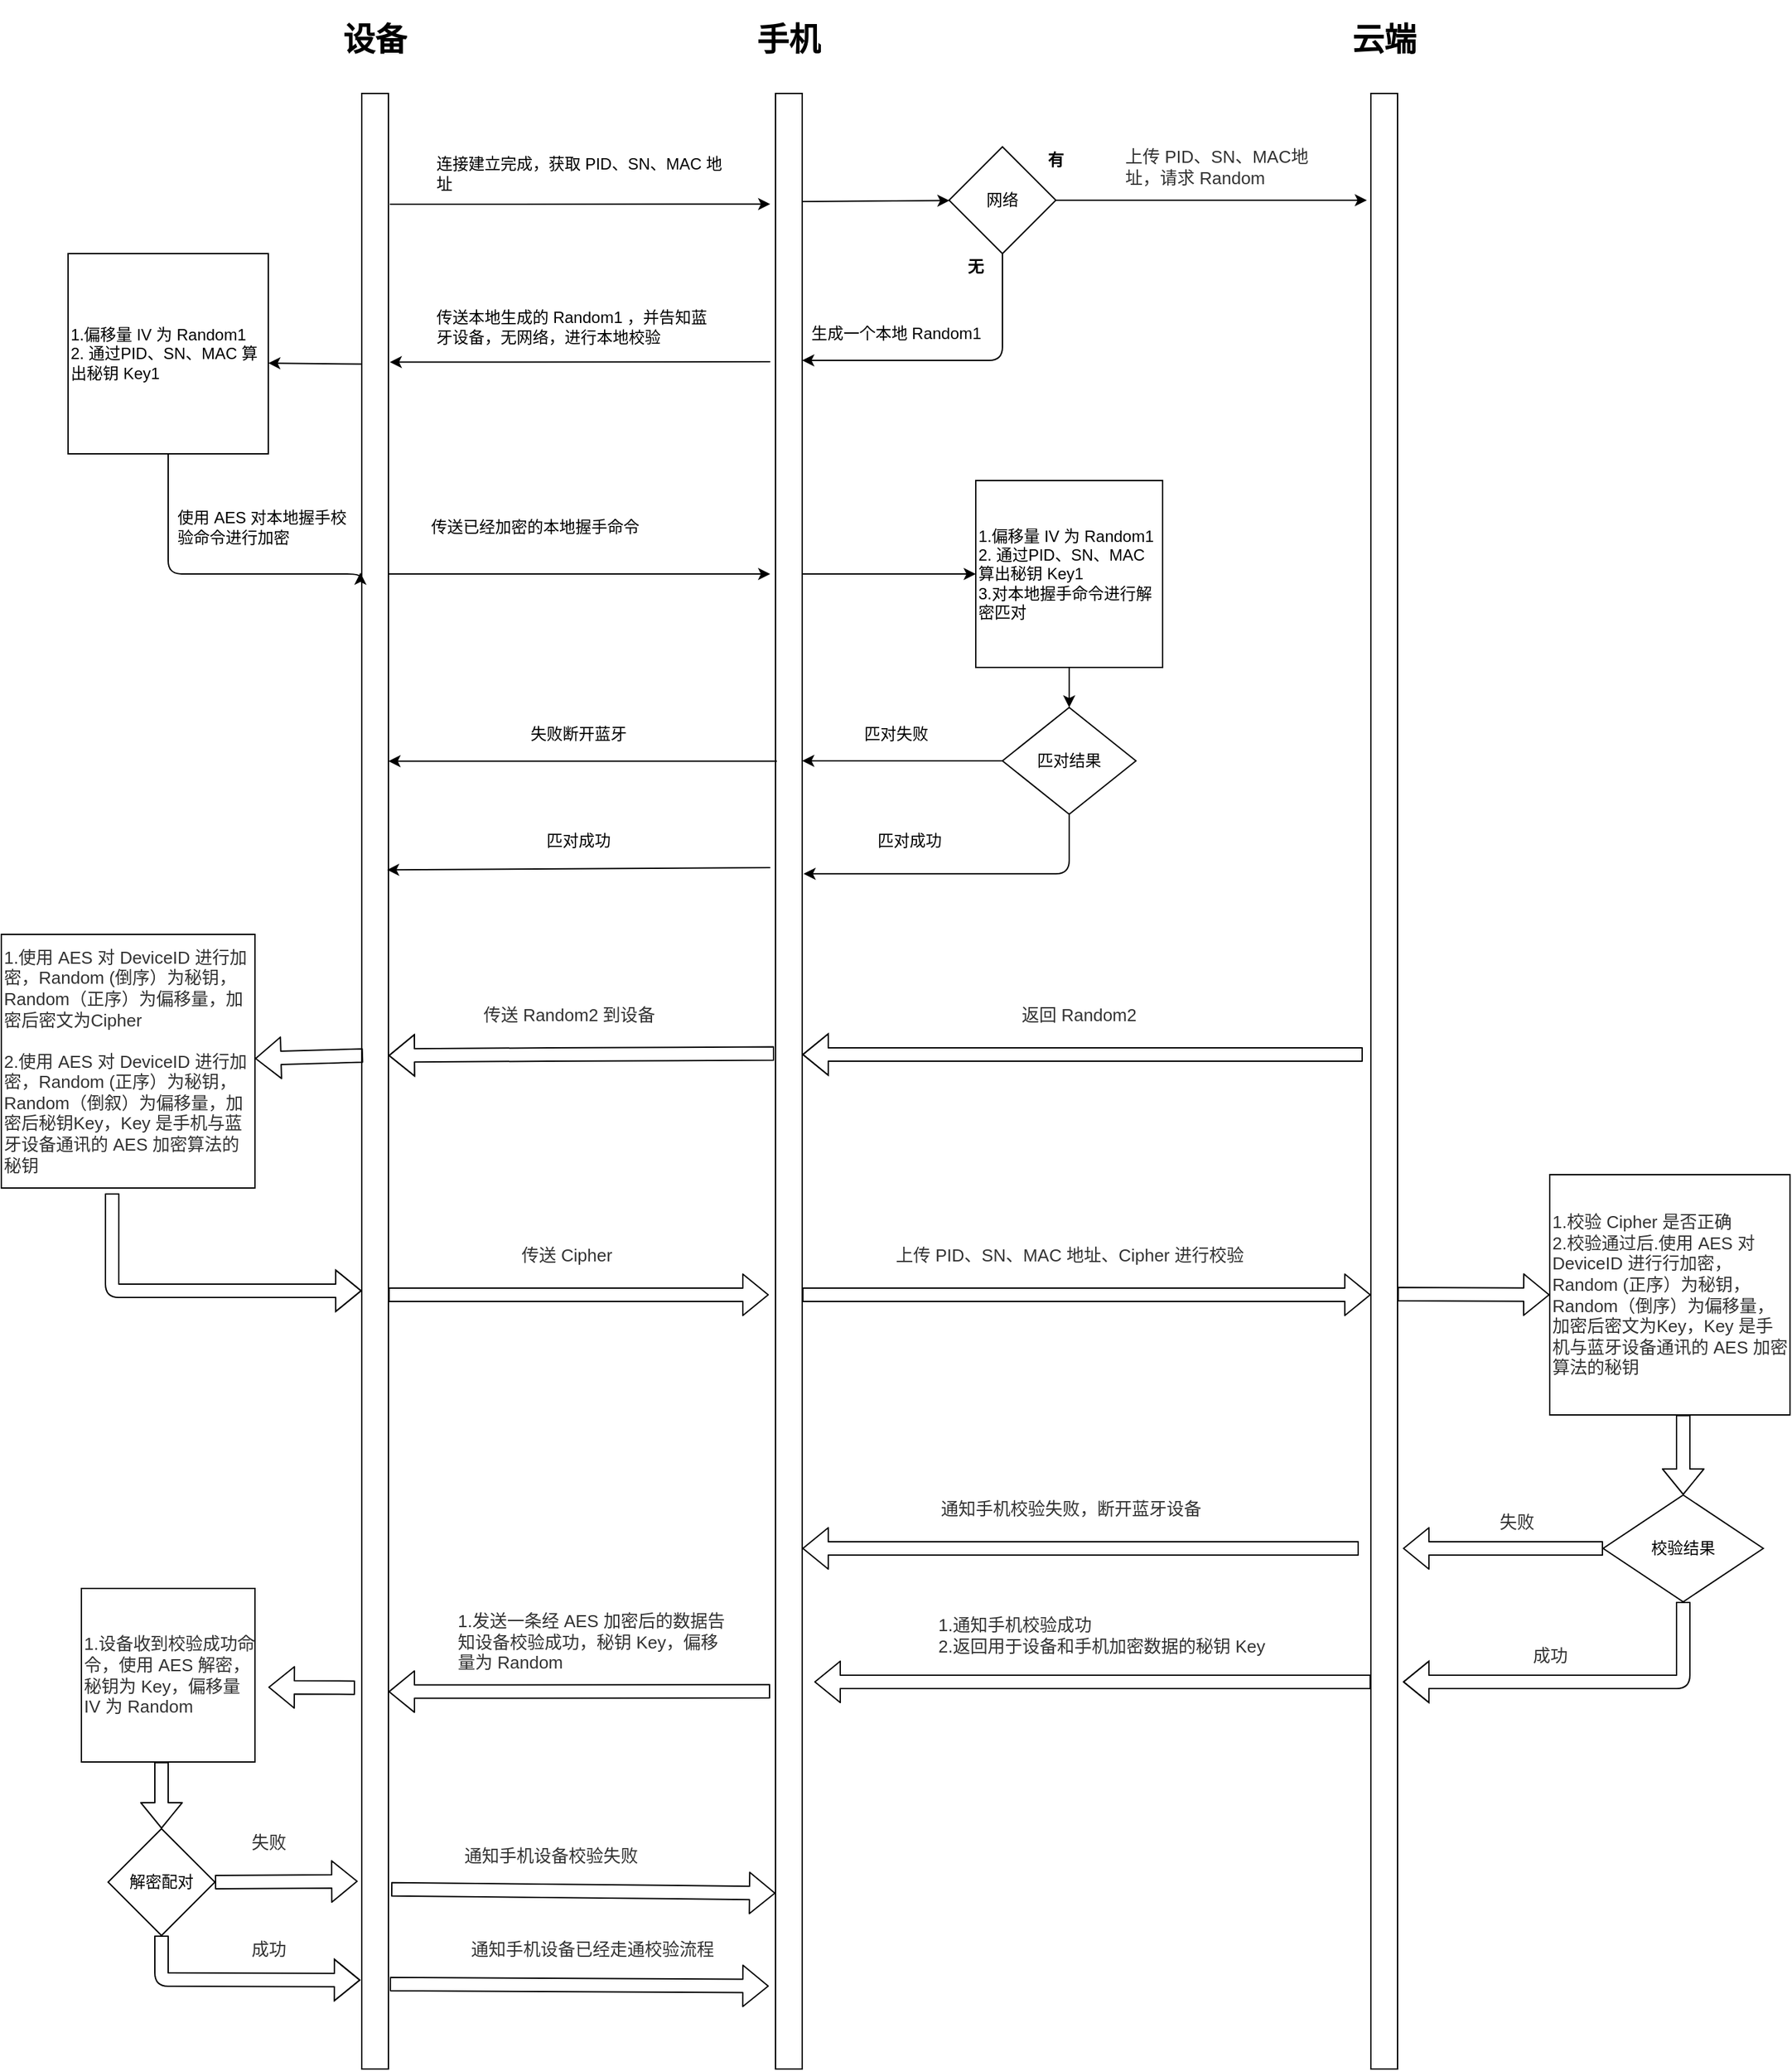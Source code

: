 <mxfile version="13.10.0" type="github">
  <diagram id="dTv-93EM_RmVQyCPUept" name="Page-1">
    <mxGraphModel dx="1666" dy="826" grid="1" gridSize="10" guides="1" tooltips="1" connect="1" arrows="1" fold="1" page="1" pageScale="1" pageWidth="827" pageHeight="1169" math="0" shadow="0">
      <root>
        <mxCell id="0" />
        <mxCell id="1" parent="0" />
        <mxCell id="yKtU-O180s96aIhzvy2C-3" value="" style="html=1;points=[];perimeter=orthogonalPerimeter;" vertex="1" parent="1">
          <mxGeometry x="630" y="160" width="20" height="1480" as="geometry" />
        </mxCell>
        <mxCell id="yKtU-O180s96aIhzvy2C-4" value="" style="html=1;points=[];perimeter=orthogonalPerimeter;" vertex="1" parent="1">
          <mxGeometry x="1076" y="160" width="20" height="1480" as="geometry" />
        </mxCell>
        <mxCell id="yKtU-O180s96aIhzvy2C-8" value="&lt;h1&gt;设备&lt;/h1&gt;&lt;p&gt;&lt;br&gt;&lt;/p&gt;" style="text;html=1;strokeColor=none;fillColor=none;spacing=5;spacingTop=-20;whiteSpace=wrap;overflow=hidden;rounded=0;align=center;" vertex="1" parent="1">
          <mxGeometry x="270" y="100" width="120" height="40" as="geometry" />
        </mxCell>
        <mxCell id="yKtU-O180s96aIhzvy2C-9" value="&lt;h1&gt;手机&lt;/h1&gt;&lt;p&gt;&lt;br&gt;&lt;/p&gt;" style="text;html=1;strokeColor=none;fillColor=none;spacing=5;spacingTop=-20;whiteSpace=wrap;overflow=hidden;rounded=0;align=center;" vertex="1" parent="1">
          <mxGeometry x="580" y="100" width="120" height="40" as="geometry" />
        </mxCell>
        <mxCell id="yKtU-O180s96aIhzvy2C-10" value="&lt;h1&gt;云端&lt;/h1&gt;&lt;p&gt;&lt;br&gt;&lt;/p&gt;" style="text;html=1;strokeColor=none;fillColor=none;spacing=5;spacingTop=-20;whiteSpace=wrap;overflow=hidden;rounded=0;align=center;" vertex="1" parent="1">
          <mxGeometry x="1026" y="100" width="120" height="40" as="geometry" />
        </mxCell>
        <mxCell id="yKtU-O180s96aIhzvy2C-1" value="" style="html=1;points=[];perimeter=orthogonalPerimeter;" vertex="1" parent="1">
          <mxGeometry x="320" y="160" width="20" height="1480" as="geometry" />
        </mxCell>
        <mxCell id="yKtU-O180s96aIhzvy2C-12" value="连接建立完成，获取 PID、SN、MAC 地址" style="text;html=1;strokeColor=none;fillColor=none;align=left;verticalAlign=middle;whiteSpace=wrap;rounded=0;" vertex="1" parent="1">
          <mxGeometry x="374" y="210" width="216" height="20" as="geometry" />
        </mxCell>
        <mxCell id="yKtU-O180s96aIhzvy2C-13" value="" style="endArrow=classic;html=1;" edge="1" parent="1" target="yKtU-O180s96aIhzvy2C-14">
          <mxGeometry width="50" height="50" relative="1" as="geometry">
            <mxPoint x="650" y="241" as="sourcePoint" />
            <mxPoint x="720" y="244" as="targetPoint" />
          </mxGeometry>
        </mxCell>
        <mxCell id="yKtU-O180s96aIhzvy2C-14" value="网络" style="rhombus;whiteSpace=wrap;html=1;align=center;" vertex="1" parent="1">
          <mxGeometry x="760" y="200" width="80" height="80" as="geometry" />
        </mxCell>
        <mxCell id="yKtU-O180s96aIhzvy2C-15" value="" style="endArrow=classic;html=1;exitX=1;exitY=0.5;exitDx=0;exitDy=0;" edge="1" parent="1" source="yKtU-O180s96aIhzvy2C-14">
          <mxGeometry width="50" height="50" relative="1" as="geometry">
            <mxPoint x="510" y="410" as="sourcePoint" />
            <mxPoint x="1073" y="240" as="targetPoint" />
          </mxGeometry>
        </mxCell>
        <mxCell id="yKtU-O180s96aIhzvy2C-16" value="有" style="text;html=1;strokeColor=none;fillColor=none;align=center;verticalAlign=middle;whiteSpace=wrap;rounded=0;fontStyle=1" vertex="1" parent="1">
          <mxGeometry x="820" y="200" width="40" height="20" as="geometry" />
        </mxCell>
        <mxCell id="yKtU-O180s96aIhzvy2C-17" value="" style="edgeStyle=segmentEdgeStyle;endArrow=classic;html=1;exitX=0.5;exitY=1;exitDx=0;exitDy=0;" edge="1" parent="1" source="yKtU-O180s96aIhzvy2C-14">
          <mxGeometry width="50" height="50" relative="1" as="geometry">
            <mxPoint x="510" y="410" as="sourcePoint" />
            <mxPoint x="650" y="360" as="targetPoint" />
            <Array as="points">
              <mxPoint x="800" y="360" />
            </Array>
          </mxGeometry>
        </mxCell>
        <mxCell id="yKtU-O180s96aIhzvy2C-18" value="无" style="text;html=1;strokeColor=none;fillColor=none;align=center;verticalAlign=middle;whiteSpace=wrap;rounded=0;fontStyle=1" vertex="1" parent="1">
          <mxGeometry x="760" y="280" width="40" height="20" as="geometry" />
        </mxCell>
        <mxCell id="yKtU-O180s96aIhzvy2C-19" value="&lt;span style=&quot;color: rgb(50 , 50 , 50) ; font-size: 13px ; text-align: center ; background-color: rgba(255 , 255 , 255 , 0.01)&quot;&gt;上传 PID、SN、MAC地址，请求 Random&amp;nbsp;&lt;/span&gt;" style="text;html=1;strokeColor=none;fillColor=none;align=left;verticalAlign=middle;whiteSpace=wrap;rounded=0;" vertex="1" parent="1">
          <mxGeometry x="890" y="200" width="160" height="30" as="geometry" />
        </mxCell>
        <mxCell id="yKtU-O180s96aIhzvy2C-20" value="" style="endArrow=classic;html=1;exitX=0.05;exitY=0.338;exitDx=0;exitDy=0;exitPerimeter=0;" edge="1" parent="1" source="yKtU-O180s96aIhzvy2C-3" target="yKtU-O180s96aIhzvy2C-1">
          <mxGeometry width="50" height="50" relative="1" as="geometry">
            <mxPoint x="510" y="410" as="sourcePoint" />
            <mxPoint x="560" y="360" as="targetPoint" />
          </mxGeometry>
        </mxCell>
        <mxCell id="yKtU-O180s96aIhzvy2C-21" value="传送本地生成的 Random1 ，并告知蓝牙设备，无网络，进行本地校验" style="text;html=1;strokeColor=none;fillColor=none;align=left;verticalAlign=middle;whiteSpace=wrap;rounded=0;" vertex="1" parent="1">
          <mxGeometry x="374" y="320" width="216" height="30" as="geometry" />
        </mxCell>
        <mxCell id="yKtU-O180s96aIhzvy2C-23" value="生成一个本地 Random1" style="text;html=1;align=center;verticalAlign=middle;resizable=0;points=[];autosize=1;" vertex="1" parent="1">
          <mxGeometry x="650" y="330" width="140" height="20" as="geometry" />
        </mxCell>
        <mxCell id="yKtU-O180s96aIhzvy2C-24" value="" style="endArrow=classic;html=1;exitX=0;exitY=0.137;exitDx=0;exitDy=0;exitPerimeter=0;entryX=1;entryY=0.547;entryDx=0;entryDy=0;entryPerimeter=0;" edge="1" parent="1" source="yKtU-O180s96aIhzvy2C-1" target="yKtU-O180s96aIhzvy2C-25">
          <mxGeometry width="50" height="50" relative="1" as="geometry">
            <mxPoint x="321" y="349" as="sourcePoint" />
            <mxPoint x="249" y="349" as="targetPoint" />
          </mxGeometry>
        </mxCell>
        <mxCell id="yKtU-O180s96aIhzvy2C-25" value="1.偏移量 IV 为 Random1&lt;br&gt;2. 通过PID、SN、MAC 算出秘钥 Key1" style="whiteSpace=wrap;html=1;aspect=fixed;align=left;" vertex="1" parent="1">
          <mxGeometry x="100" y="280" width="150" height="150" as="geometry" />
        </mxCell>
        <mxCell id="yKtU-O180s96aIhzvy2C-28" value="" style="edgeStyle=segmentEdgeStyle;endArrow=classic;html=1;exitX=0.5;exitY=1;exitDx=0;exitDy=0;" edge="1" parent="1" source="yKtU-O180s96aIhzvy2C-25">
          <mxGeometry width="50" height="50" relative="1" as="geometry">
            <mxPoint x="140" y="600" as="sourcePoint" />
            <mxPoint x="319" y="519" as="targetPoint" />
            <Array as="points">
              <mxPoint x="175" y="520" />
              <mxPoint x="319" y="520" />
            </Array>
          </mxGeometry>
        </mxCell>
        <mxCell id="yKtU-O180s96aIhzvy2C-29" value="使用 AES 对本地握手校验命令进行加密" style="text;html=1;strokeColor=none;fillColor=none;align=left;verticalAlign=middle;whiteSpace=wrap;rounded=0;" vertex="1" parent="1">
          <mxGeometry x="180" y="470" width="130" height="30" as="geometry" />
        </mxCell>
        <mxCell id="yKtU-O180s96aIhzvy2C-31" value="" style="endArrow=classic;html=1;" edge="1" parent="1">
          <mxGeometry width="50" height="50" relative="1" as="geometry">
            <mxPoint x="340" y="520" as="sourcePoint" />
            <mxPoint x="626" y="520" as="targetPoint" />
          </mxGeometry>
        </mxCell>
        <mxCell id="yKtU-O180s96aIhzvy2C-32" value="传送已经加密的本地握手命令" style="text;html=1;strokeColor=none;fillColor=none;align=left;verticalAlign=middle;whiteSpace=wrap;rounded=0;" vertex="1" parent="1">
          <mxGeometry x="370" y="470" width="210" height="30" as="geometry" />
        </mxCell>
        <mxCell id="yKtU-O180s96aIhzvy2C-38" value="" style="edgeStyle=orthogonalEdgeStyle;rounded=0;orthogonalLoop=1;jettySize=auto;html=1;" edge="1" parent="1" source="yKtU-O180s96aIhzvy2C-34" target="yKtU-O180s96aIhzvy2C-37">
          <mxGeometry relative="1" as="geometry" />
        </mxCell>
        <mxCell id="yKtU-O180s96aIhzvy2C-34" value="&lt;span&gt;1.偏移量 IV 为 Random1&lt;/span&gt;&lt;br&gt;&lt;span&gt;2. 通过PID、SN、MAC 算出秘钥 Key1&lt;br&gt;3.对本地握手命令进行解密匹对&lt;br&gt;&lt;/span&gt;" style="whiteSpace=wrap;html=1;aspect=fixed;align=left;" vertex="1" parent="1">
          <mxGeometry x="780" y="450" width="140" height="140" as="geometry" />
        </mxCell>
        <mxCell id="yKtU-O180s96aIhzvy2C-35" value="" style="endArrow=classic;html=1;" edge="1" parent="1" target="yKtU-O180s96aIhzvy2C-34">
          <mxGeometry width="50" height="50" relative="1" as="geometry">
            <mxPoint x="650" y="520" as="sourcePoint" />
            <mxPoint x="700" y="470" as="targetPoint" />
          </mxGeometry>
        </mxCell>
        <mxCell id="yKtU-O180s96aIhzvy2C-36" value="" style="endArrow=classic;html=1;entryX=-0.2;entryY=0.056;entryDx=0;entryDy=0;entryPerimeter=0;" edge="1" parent="1" target="yKtU-O180s96aIhzvy2C-3">
          <mxGeometry width="50" height="50" relative="1" as="geometry">
            <mxPoint x="341" y="243" as="sourcePoint" />
            <mxPoint x="600" y="250" as="targetPoint" />
          </mxGeometry>
        </mxCell>
        <mxCell id="yKtU-O180s96aIhzvy2C-37" value="匹对结果" style="rhombus;whiteSpace=wrap;html=1;align=center;" vertex="1" parent="1">
          <mxGeometry x="800" y="620" width="100" height="80" as="geometry" />
        </mxCell>
        <mxCell id="yKtU-O180s96aIhzvy2C-39" value="" style="endArrow=classic;html=1;exitX=0;exitY=0.5;exitDx=0;exitDy=0;" edge="1" parent="1" source="yKtU-O180s96aIhzvy2C-37" target="yKtU-O180s96aIhzvy2C-3">
          <mxGeometry width="50" height="50" relative="1" as="geometry">
            <mxPoint x="710" y="660" as="sourcePoint" />
            <mxPoint x="760" y="610" as="targetPoint" />
          </mxGeometry>
        </mxCell>
        <mxCell id="yKtU-O180s96aIhzvy2C-40" value="匹对失败" style="text;html=1;align=center;verticalAlign=middle;resizable=0;points=[];autosize=1;" vertex="1" parent="1">
          <mxGeometry x="690" y="630" width="60" height="20" as="geometry" />
        </mxCell>
        <mxCell id="yKtU-O180s96aIhzvy2C-41" value="失败断开蓝牙" style="text;html=1;align=center;verticalAlign=middle;resizable=0;points=[];autosize=1;" vertex="1" parent="1">
          <mxGeometry x="437" y="630" width="90" height="20" as="geometry" />
        </mxCell>
        <mxCell id="yKtU-O180s96aIhzvy2C-42" value="" style="edgeStyle=segmentEdgeStyle;endArrow=classic;html=1;exitX=0.5;exitY=1;exitDx=0;exitDy=0;entryX=1.05;entryY=0.395;entryDx=0;entryDy=0;entryPerimeter=0;" edge="1" parent="1" source="yKtU-O180s96aIhzvy2C-37" target="yKtU-O180s96aIhzvy2C-3">
          <mxGeometry width="50" height="50" relative="1" as="geometry">
            <mxPoint x="740" y="800" as="sourcePoint" />
            <mxPoint x="720" y="750" as="targetPoint" />
            <Array as="points">
              <mxPoint x="850" y="745" />
            </Array>
          </mxGeometry>
        </mxCell>
        <mxCell id="yKtU-O180s96aIhzvy2C-43" value="匹对成功" style="text;html=1;align=center;verticalAlign=middle;resizable=0;points=[];autosize=1;" vertex="1" parent="1">
          <mxGeometry x="700" y="710" width="60" height="20" as="geometry" />
        </mxCell>
        <mxCell id="yKtU-O180s96aIhzvy2C-44" value="" style="endArrow=classic;html=1;entryX=0.95;entryY=0.393;entryDx=0;entryDy=0;entryPerimeter=0;" edge="1" parent="1" target="yKtU-O180s96aIhzvy2C-1">
          <mxGeometry width="50" height="50" relative="1" as="geometry">
            <mxPoint x="626" y="740" as="sourcePoint" />
            <mxPoint x="490" y="720" as="targetPoint" />
          </mxGeometry>
        </mxCell>
        <mxCell id="yKtU-O180s96aIhzvy2C-45" value="匹对成功" style="text;html=1;align=center;verticalAlign=middle;resizable=0;points=[];autosize=1;" vertex="1" parent="1">
          <mxGeometry x="452" y="710" width="60" height="20" as="geometry" />
        </mxCell>
        <mxCell id="yKtU-O180s96aIhzvy2C-46" value="" style="endArrow=classic;html=1;entryX=1.05;entryY=0.136;entryDx=0;entryDy=0;entryPerimeter=0;" edge="1" parent="1" target="yKtU-O180s96aIhzvy2C-1">
          <mxGeometry width="50" height="50" relative="1" as="geometry">
            <mxPoint x="626" y="361" as="sourcePoint" />
            <mxPoint x="580" y="370" as="targetPoint" />
          </mxGeometry>
        </mxCell>
        <mxCell id="yKtU-O180s96aIhzvy2C-47" value="" style="shape=flexArrow;endArrow=classic;html=1;fontColor=#000000;" edge="1" parent="1" target="yKtU-O180s96aIhzvy2C-3">
          <mxGeometry width="50" height="50" relative="1" as="geometry">
            <mxPoint x="1070" y="880" as="sourcePoint" />
            <mxPoint x="790" y="790" as="targetPoint" />
            <Array as="points">
              <mxPoint x="840" y="880" />
            </Array>
          </mxGeometry>
        </mxCell>
        <mxCell id="yKtU-O180s96aIhzvy2C-48" value="&lt;span style=&quot;color: rgb(50 , 50 , 50) ; font-size: 13px ; background-color: rgba(255 , 255 , 255 , 0.01)&quot;&gt;返回 Random2&lt;/span&gt;" style="text;html=1;align=center;verticalAlign=middle;resizable=0;points=[];autosize=1;" vertex="1" parent="1">
          <mxGeometry x="807" y="840" width="100" height="20" as="geometry" />
        </mxCell>
        <mxCell id="yKtU-O180s96aIhzvy2C-49" value="" style="shape=flexArrow;endArrow=classic;html=1;fontColor=#000000;exitX=-0.05;exitY=0.486;exitDx=0;exitDy=0;exitPerimeter=0;entryX=1;entryY=0.487;entryDx=0;entryDy=0;entryPerimeter=0;" edge="1" parent="1" source="yKtU-O180s96aIhzvy2C-3" target="yKtU-O180s96aIhzvy2C-1">
          <mxGeometry width="50" height="50" relative="1" as="geometry">
            <mxPoint x="450" y="920" as="sourcePoint" />
            <mxPoint x="500" y="870" as="targetPoint" />
            <Array as="points">
              <mxPoint x="460" y="880" />
            </Array>
          </mxGeometry>
        </mxCell>
        <mxCell id="yKtU-O180s96aIhzvy2C-50" value="&lt;span style=&quot;color: rgb(50 , 50 , 50) ; font-size: 13px ; background-color: rgba(255 , 255 , 255 , 0.01)&quot;&gt;传送 Random2 到设备&lt;/span&gt;" style="text;html=1;align=center;verticalAlign=middle;resizable=0;points=[];autosize=1;" vertex="1" parent="1">
          <mxGeometry x="405" y="840" width="140" height="20" as="geometry" />
        </mxCell>
        <mxCell id="yKtU-O180s96aIhzvy2C-51" value="" style="shape=flexArrow;endArrow=classic;html=1;fontColor=#000000;exitX=0.05;exitY=0.487;exitDx=0;exitDy=0;exitPerimeter=0;" edge="1" parent="1" source="yKtU-O180s96aIhzvy2C-1">
          <mxGeometry width="50" height="50" relative="1" as="geometry">
            <mxPoint x="210" y="890" as="sourcePoint" />
            <mxPoint x="240" y="883" as="targetPoint" />
          </mxGeometry>
        </mxCell>
        <mxCell id="yKtU-O180s96aIhzvy2C-52" value="&lt;div style=&quot;resize: none ; outline: none ; font-size: 13px ; color: rgb(50 , 50 , 50) ; background-color: rgba(255 , 255 , 255 , 0.01)&quot;&gt;1.使用 AES 对 DeviceID 进行加密，Random (倒序）为秘钥，Random（正序）为偏移量，加密后密文为Cipher&lt;/div&gt;&lt;div style=&quot;resize: none ; outline: none ; font-size: 13px ; color: rgb(50 , 50 , 50) ; background-color: rgba(255 , 255 , 255 , 0.01)&quot;&gt;&lt;br&gt;&lt;/div&gt;&lt;span style=&quot;color: rgb(50 , 50 , 50) ; font-size: 13px ; background-color: rgba(255 , 255 , 255 , 0.01)&quot;&gt;2.使用 AES 对 DeviceID 进行加密，Random (正序）为秘钥，Random（倒叙）为偏移量，加密后秘钥Key，Key 是手机与蓝牙设备通讯的 AES 加密算法的秘钥&lt;/span&gt;" style="whiteSpace=wrap;html=1;aspect=fixed;fontColor=#000000;align=left;" vertex="1" parent="1">
          <mxGeometry x="50" y="790" width="190" height="190" as="geometry" />
        </mxCell>
        <mxCell id="yKtU-O180s96aIhzvy2C-58" value="" style="shape=flexArrow;endArrow=classic;html=1;fontColor=#000000;exitX=0.437;exitY=1.021;exitDx=0;exitDy=0;exitPerimeter=0;" edge="1" parent="1" source="yKtU-O180s96aIhzvy2C-52" target="yKtU-O180s96aIhzvy2C-1">
          <mxGeometry width="50" height="50" relative="1" as="geometry">
            <mxPoint x="110" y="1057" as="sourcePoint" />
            <mxPoint x="260" y="1010" as="targetPoint" />
            <Array as="points">
              <mxPoint x="133" y="1057" />
            </Array>
          </mxGeometry>
        </mxCell>
        <mxCell id="yKtU-O180s96aIhzvy2C-59" value="" style="shape=flexArrow;endArrow=classic;html=1;fontColor=#000000;" edge="1" parent="1" source="yKtU-O180s96aIhzvy2C-1">
          <mxGeometry width="50" height="50" relative="1" as="geometry">
            <mxPoint x="350" y="1060" as="sourcePoint" />
            <mxPoint x="625" y="1060" as="targetPoint" />
          </mxGeometry>
        </mxCell>
        <mxCell id="yKtU-O180s96aIhzvy2C-60" value="&lt;span style=&quot;color: rgb(50 , 50 , 50) ; font-size: 13px ; background-color: rgba(255 , 255 , 255 , 0.01)&quot;&gt;传送 Cipher&amp;nbsp;&lt;/span&gt;" style="text;html=1;align=center;verticalAlign=middle;resizable=0;points=[];autosize=1;" vertex="1" parent="1">
          <mxGeometry x="430" y="1020" width="90" height="20" as="geometry" />
        </mxCell>
        <mxCell id="yKtU-O180s96aIhzvy2C-61" value="" style="shape=flexArrow;endArrow=classic;html=1;fontColor=#000000;" edge="1" parent="1" target="yKtU-O180s96aIhzvy2C-4">
          <mxGeometry width="50" height="50" relative="1" as="geometry">
            <mxPoint x="650" y="1060.0" as="sourcePoint" />
            <mxPoint x="935" y="1060.0" as="targetPoint" />
          </mxGeometry>
        </mxCell>
        <mxCell id="yKtU-O180s96aIhzvy2C-62" value="&lt;span style=&quot;color: rgb(50 , 50 , 50) ; font-size: 13px ; background-color: rgba(255 , 255 , 255 , 0.01)&quot;&gt;上传 PID、SN、MAC 地址、Cipher 进行校验&lt;/span&gt;" style="text;html=1;align=center;verticalAlign=middle;resizable=0;points=[];autosize=1;" vertex="1" parent="1">
          <mxGeometry x="710" y="1020" width="280" height="20" as="geometry" />
        </mxCell>
        <mxCell id="yKtU-O180s96aIhzvy2C-63" value="" style="shape=flexArrow;endArrow=classic;html=1;fontColor=#000000;entryX=0;entryY=0.5;entryDx=0;entryDy=0;" edge="1" parent="1" target="yKtU-O180s96aIhzvy2C-64">
          <mxGeometry width="50" height="50" relative="1" as="geometry">
            <mxPoint x="1096" y="1059.5" as="sourcePoint" />
            <mxPoint x="1176" y="1059.5" as="targetPoint" />
          </mxGeometry>
        </mxCell>
        <mxCell id="yKtU-O180s96aIhzvy2C-64" value="&lt;span style=&quot;color: rgb(50 , 50 , 50) ; font-size: 13px ; background-color: rgba(255 , 255 , 255 , 0.01)&quot;&gt;1.校验 Cipher 是否正确&lt;/span&gt;&lt;div style=&quot;resize: none ; outline: none ; font-size: 13px ; color: rgb(50 , 50 , 50) ; background-color: rgba(255 , 255 , 255 , 0.01)&quot;&gt;2.校验通过后.使用 AES 对 DeviceID 进行行加密，Random (正序）为秘钥，Random（倒序）为偏移量，加密后密文为Key，Key 是手机与蓝牙设备通讯的 AES 加密算法的秘钥&lt;/div&gt;" style="whiteSpace=wrap;html=1;aspect=fixed;fontColor=#000000;align=left;" vertex="1" parent="1">
          <mxGeometry x="1210" y="970" width="180" height="180" as="geometry" />
        </mxCell>
        <mxCell id="yKtU-O180s96aIhzvy2C-65" value="" style="shape=flexArrow;endArrow=classic;html=1;fontColor=#000000;" edge="1" parent="1">
          <mxGeometry width="50" height="50" relative="1" as="geometry">
            <mxPoint x="1310" y="1150" as="sourcePoint" />
            <mxPoint x="1310" y="1210" as="targetPoint" />
          </mxGeometry>
        </mxCell>
        <mxCell id="yKtU-O180s96aIhzvy2C-66" value="校验结果" style="rhombus;whiteSpace=wrap;html=1;fontColor=#000000;align=center;" vertex="1" parent="1">
          <mxGeometry x="1250" y="1210" width="120" height="80" as="geometry" />
        </mxCell>
        <mxCell id="yKtU-O180s96aIhzvy2C-67" value="" style="shape=flexArrow;endArrow=classic;html=1;fontColor=#000000;exitX=0;exitY=0.5;exitDx=0;exitDy=0;" edge="1" parent="1" source="yKtU-O180s96aIhzvy2C-66">
          <mxGeometry width="50" height="50" relative="1" as="geometry">
            <mxPoint x="1240" y="1270" as="sourcePoint" />
            <mxPoint x="1100" y="1250" as="targetPoint" />
          </mxGeometry>
        </mxCell>
        <mxCell id="yKtU-O180s96aIhzvy2C-68" value="&lt;span style=&quot;color: rgb(50 , 50 , 50) ; font-size: 13px ; background-color: rgba(255 , 255 , 255 , 0.01)&quot;&gt;失败&lt;/span&gt;" style="text;html=1;align=center;verticalAlign=middle;resizable=0;points=[];autosize=1;" vertex="1" parent="1">
          <mxGeometry x="1165" y="1220" width="40" height="20" as="geometry" />
        </mxCell>
        <mxCell id="yKtU-O180s96aIhzvy2C-69" value="&lt;span style=&quot;color: rgb(50 , 50 , 50) ; font-size: 13px ; background-color: rgba(255 , 255 , 255 , 0.01)&quot;&gt;成功&lt;/span&gt;" style="text;html=1;align=center;verticalAlign=middle;resizable=0;points=[];autosize=1;" vertex="1" parent="1">
          <mxGeometry x="1190" y="1320" width="40" height="20" as="geometry" />
        </mxCell>
        <mxCell id="yKtU-O180s96aIhzvy2C-70" value="" style="shape=flexArrow;endArrow=classic;html=1;fontColor=#000000;exitX=0.5;exitY=1;exitDx=0;exitDy=0;" edge="1" parent="1" source="yKtU-O180s96aIhzvy2C-66">
          <mxGeometry width="50" height="50" relative="1" as="geometry">
            <mxPoint x="1230" y="1410" as="sourcePoint" />
            <mxPoint x="1100" y="1350" as="targetPoint" />
            <Array as="points">
              <mxPoint x="1310" y="1350" />
            </Array>
          </mxGeometry>
        </mxCell>
        <mxCell id="yKtU-O180s96aIhzvy2C-71" value="" style="shape=flexArrow;endArrow=classic;html=1;fontColor=#000000;" edge="1" parent="1">
          <mxGeometry width="50" height="50" relative="1" as="geometry">
            <mxPoint x="1067" y="1250" as="sourcePoint" />
            <mxPoint x="650" y="1250" as="targetPoint" />
          </mxGeometry>
        </mxCell>
        <mxCell id="yKtU-O180s96aIhzvy2C-72" value="&lt;span style=&quot;color: rgb(50 , 50 , 50) ; font-size: 13px ; text-align: center ; background-color: rgba(255 , 255 , 255 , 0.01)&quot;&gt;通知手机校验失败，断开蓝牙设备&lt;/span&gt;" style="text;html=1;align=left;verticalAlign=middle;resizable=0;points=[];autosize=1;" vertex="1" parent="1">
          <mxGeometry x="752" y="1210" width="210" height="20" as="geometry" />
        </mxCell>
        <mxCell id="yKtU-O180s96aIhzvy2C-73" value="" style="shape=flexArrow;endArrow=classic;html=1;fontColor=#000000;entryX=1.15;entryY=0.874;entryDx=0;entryDy=0;entryPerimeter=0;" edge="1" parent="1">
          <mxGeometry width="50" height="50" relative="1" as="geometry">
            <mxPoint x="1076" y="1350.02" as="sourcePoint" />
            <mxPoint x="659" y="1350" as="targetPoint" />
          </mxGeometry>
        </mxCell>
        <mxCell id="yKtU-O180s96aIhzvy2C-74" value="&lt;span style=&quot;color: rgb(50 , 50 , 50) ; font-size: 13px ; background-color: rgba(255 , 255 , 255 , 0.01)&quot;&gt;1.通知手机校验成功&lt;/span&gt;&lt;div style=&quot;resize: none ; outline: none ; font-size: 13px ; color: rgb(50 , 50 , 50) ; background-color: rgba(255 , 255 , 255 , 0.01)&quot;&gt;2.返回用于设备和手机加密数据的秘钥 Key&lt;/div&gt;" style="text;html=1;align=left;verticalAlign=middle;resizable=0;points=[];autosize=1;" vertex="1" parent="1">
          <mxGeometry x="750" y="1300" width="260" height="30" as="geometry" />
        </mxCell>
        <mxCell id="yKtU-O180s96aIhzvy2C-75" value="" style="shape=flexArrow;endArrow=classic;html=1;fontColor=#000000;entryX=1;entryY=0.809;entryDx=0;entryDy=0;entryPerimeter=0;" edge="1" parent="1" target="yKtU-O180s96aIhzvy2C-1">
          <mxGeometry width="50" height="50" relative="1" as="geometry">
            <mxPoint x="626" y="1357" as="sourcePoint" />
            <mxPoint x="370" y="1450" as="targetPoint" />
          </mxGeometry>
        </mxCell>
        <mxCell id="yKtU-O180s96aIhzvy2C-78" value="&lt;span style=&quot;color: rgb(50, 50, 50); font-size: 13px; background-color: rgba(255, 255, 255, 0.01);&quot;&gt;1.发送一条经 AES 加密后的数据告知设备校验成功，秘钥 Key，偏移量为 Random&lt;/span&gt;" style="text;html=1;strokeColor=none;fillColor=none;align=left;verticalAlign=middle;whiteSpace=wrap;rounded=0;fontColor=#000000;" vertex="1" parent="1">
          <mxGeometry x="390" y="1290" width="203" height="60" as="geometry" />
        </mxCell>
        <mxCell id="yKtU-O180s96aIhzvy2C-79" style="edgeStyle=orthogonalEdgeStyle;rounded=0;orthogonalLoop=1;jettySize=auto;html=1;exitX=0.5;exitY=1;exitDx=0;exitDy=0;fontColor=#000000;" edge="1" parent="1" source="yKtU-O180s96aIhzvy2C-66" target="yKtU-O180s96aIhzvy2C-66">
          <mxGeometry relative="1" as="geometry" />
        </mxCell>
        <mxCell id="yKtU-O180s96aIhzvy2C-81" value="" style="shape=flexArrow;endArrow=classic;html=1;fontColor=#000000;exitX=1.05;exitY=0.957;exitDx=0;exitDy=0;exitPerimeter=0;entryX=-0.25;entryY=0.958;entryDx=0;entryDy=0;entryPerimeter=0;" edge="1" parent="1" source="yKtU-O180s96aIhzvy2C-1" target="yKtU-O180s96aIhzvy2C-3">
          <mxGeometry width="50" height="50" relative="1" as="geometry">
            <mxPoint x="470" y="1600" as="sourcePoint" />
            <mxPoint x="520" y="1550" as="targetPoint" />
          </mxGeometry>
        </mxCell>
        <mxCell id="yKtU-O180s96aIhzvy2C-82" value="" style="shape=flexArrow;endArrow=classic;html=1;fontColor=#000000;exitX=-0.25;exitY=0.807;exitDx=0;exitDy=0;exitPerimeter=0;" edge="1" parent="1" source="yKtU-O180s96aIhzvy2C-1">
          <mxGeometry width="50" height="50" relative="1" as="geometry">
            <mxPoint x="220" y="1345" as="sourcePoint" />
            <mxPoint x="250" y="1354" as="targetPoint" />
          </mxGeometry>
        </mxCell>
        <mxCell id="yKtU-O180s96aIhzvy2C-83" value="&lt;span style=&quot;color: rgb(50 , 50 , 50) ; font-size: 13px ; background-color: rgba(255 , 255 , 255 , 0.01)&quot;&gt;1.设备收到校验成功命令，使用 AES 解密，秘钥为 Key，偏移量 IV 为 Random&lt;/span&gt;" style="whiteSpace=wrap;html=1;aspect=fixed;fontColor=#000000;align=left;" vertex="1" parent="1">
          <mxGeometry x="110" y="1280" width="130" height="130" as="geometry" />
        </mxCell>
        <mxCell id="yKtU-O180s96aIhzvy2C-84" value="" style="shape=flexArrow;endArrow=classic;html=1;fontColor=#000000;" edge="1" parent="1">
          <mxGeometry width="50" height="50" relative="1" as="geometry">
            <mxPoint x="170" y="1410" as="sourcePoint" />
            <mxPoint x="170" y="1460" as="targetPoint" />
          </mxGeometry>
        </mxCell>
        <mxCell id="yKtU-O180s96aIhzvy2C-85" value="解密配对" style="rhombus;whiteSpace=wrap;html=1;fontColor=#000000;align=center;" vertex="1" parent="1">
          <mxGeometry x="130" y="1460" width="80" height="80" as="geometry" />
        </mxCell>
        <mxCell id="yKtU-O180s96aIhzvy2C-86" value="" style="shape=flexArrow;endArrow=classic;html=1;fontColor=#000000;exitX=1;exitY=0.5;exitDx=0;exitDy=0;entryX=-0.15;entryY=0.905;entryDx=0;entryDy=0;entryPerimeter=0;" edge="1" parent="1" source="yKtU-O180s96aIhzvy2C-85" target="yKtU-O180s96aIhzvy2C-1">
          <mxGeometry width="50" height="50" relative="1" as="geometry">
            <mxPoint x="240" y="1530" as="sourcePoint" />
            <mxPoint x="290" y="1480" as="targetPoint" />
          </mxGeometry>
        </mxCell>
        <mxCell id="yKtU-O180s96aIhzvy2C-87" value="&lt;span style=&quot;color: rgb(50 , 50 , 50) ; font-size: 13px ; background-color: rgba(255 , 255 , 255 , 0.01)&quot;&gt;失败&lt;/span&gt;" style="text;html=1;align=center;verticalAlign=middle;resizable=0;points=[];autosize=1;" vertex="1" parent="1">
          <mxGeometry x="230" y="1460" width="40" height="20" as="geometry" />
        </mxCell>
        <mxCell id="yKtU-O180s96aIhzvy2C-88" value="" style="shape=flexArrow;endArrow=classic;html=1;fontColor=#000000;entryX=-0.05;entryY=0.955;entryDx=0;entryDy=0;entryPerimeter=0;exitX=0.5;exitY=1;exitDx=0;exitDy=0;" edge="1" parent="1" source="yKtU-O180s96aIhzvy2C-85" target="yKtU-O180s96aIhzvy2C-1">
          <mxGeometry width="50" height="50" relative="1" as="geometry">
            <mxPoint x="220" y="1610" as="sourcePoint" />
            <mxPoint x="270" y="1560" as="targetPoint" />
            <Array as="points">
              <mxPoint x="170" y="1573" />
            </Array>
          </mxGeometry>
        </mxCell>
        <mxCell id="yKtU-O180s96aIhzvy2C-89" value="&lt;span style=&quot;color: rgb(50 , 50 , 50) ; font-size: 13px ; background-color: rgba(255 , 255 , 255 , 0.01)&quot;&gt;成功&lt;/span&gt;" style="text;html=1;align=center;verticalAlign=middle;resizable=0;points=[];autosize=1;" vertex="1" parent="1">
          <mxGeometry x="230" y="1540" width="40" height="20" as="geometry" />
        </mxCell>
        <mxCell id="yKtU-O180s96aIhzvy2C-91" value="" style="shape=flexArrow;endArrow=classic;html=1;fontColor=#000000;exitX=1.1;exitY=0.909;exitDx=0;exitDy=0;exitPerimeter=0;entryX=0;entryY=0.911;entryDx=0;entryDy=0;entryPerimeter=0;" edge="1" parent="1" source="yKtU-O180s96aIhzvy2C-1" target="yKtU-O180s96aIhzvy2C-3">
          <mxGeometry width="50" height="50" relative="1" as="geometry">
            <mxPoint x="350" y="1530" as="sourcePoint" />
            <mxPoint x="400" y="1480" as="targetPoint" />
          </mxGeometry>
        </mxCell>
        <mxCell id="yKtU-O180s96aIhzvy2C-92" value="&lt;span style=&quot;color: rgb(50 , 50 , 50) ; font-size: 13px ; background-color: rgba(255 , 255 , 255 , 0.01)&quot;&gt;通知手机设备校验失败&lt;/span&gt;" style="text;html=1;align=left;verticalAlign=middle;resizable=0;points=[];autosize=1;" vertex="1" parent="1">
          <mxGeometry x="395" y="1470" width="150" height="20" as="geometry" />
        </mxCell>
        <mxCell id="yKtU-O180s96aIhzvy2C-93" value="&lt;span style=&quot;color: rgb(50 , 50 , 50) ; font-size: 13px ; background-color: rgba(255 , 255 , 255 , 0.01)&quot;&gt;通知手机设备已经走通校验流程&lt;/span&gt;" style="text;html=1;align=left;verticalAlign=middle;resizable=0;points=[];autosize=1;" vertex="1" parent="1">
          <mxGeometry x="400" y="1540" width="200" height="20" as="geometry" />
        </mxCell>
      </root>
    </mxGraphModel>
  </diagram>
</mxfile>
